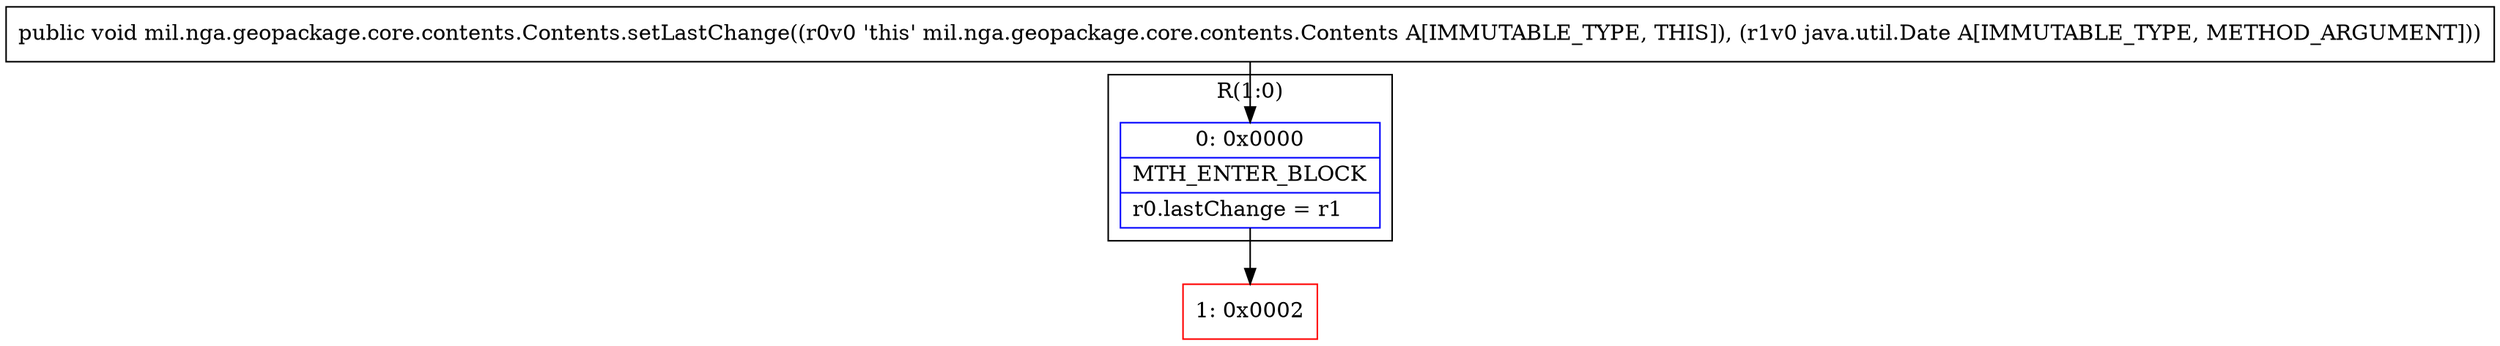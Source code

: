 digraph "CFG formil.nga.geopackage.core.contents.Contents.setLastChange(Ljava\/util\/Date;)V" {
subgraph cluster_Region_379914470 {
label = "R(1:0)";
node [shape=record,color=blue];
Node_0 [shape=record,label="{0\:\ 0x0000|MTH_ENTER_BLOCK\l|r0.lastChange = r1\l}"];
}
Node_1 [shape=record,color=red,label="{1\:\ 0x0002}"];
MethodNode[shape=record,label="{public void mil.nga.geopackage.core.contents.Contents.setLastChange((r0v0 'this' mil.nga.geopackage.core.contents.Contents A[IMMUTABLE_TYPE, THIS]), (r1v0 java.util.Date A[IMMUTABLE_TYPE, METHOD_ARGUMENT])) }"];
MethodNode -> Node_0;
Node_0 -> Node_1;
}

